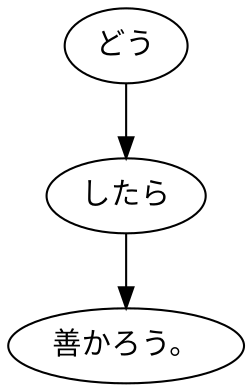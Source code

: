 digraph graph1197 {
	node0 [label="どう"];
	node1 [label="したら"];
	node2 [label="善かろう。"];
	node0 -> node1;
	node1 -> node2;
}
